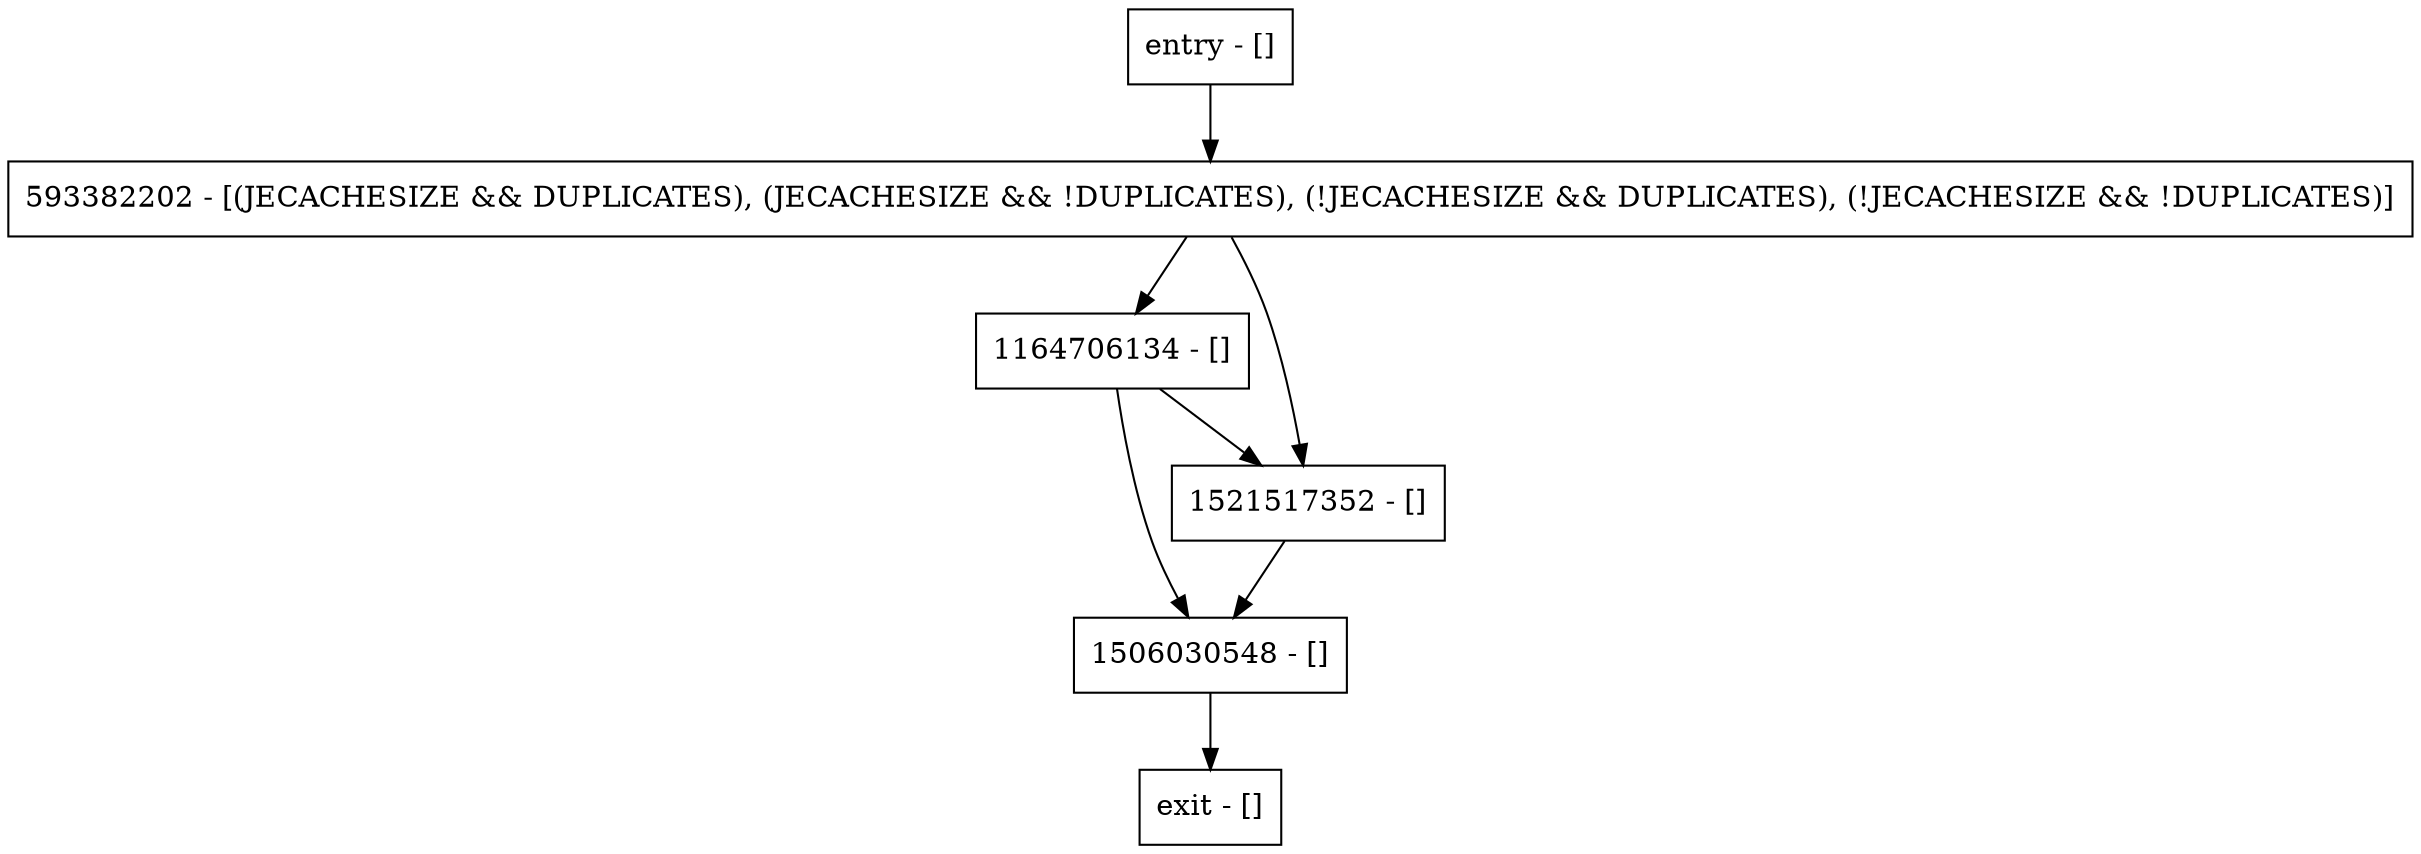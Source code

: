 digraph setLsn {
node [shape=record];
1164706134 [label="1164706134 - []"];
entry [label="entry - []"];
exit [label="exit - []"];
1506030548 [label="1506030548 - []"];
593382202 [label="593382202 - [(JECACHESIZE && DUPLICATES), (JECACHESIZE && !DUPLICATES), (!JECACHESIZE && DUPLICATES), (!JECACHESIZE && !DUPLICATES)]"];
1521517352 [label="1521517352 - []"];
entry;
exit;
1164706134 -> 1506030548;
1164706134 -> 1521517352;
entry -> 593382202;
1506030548 -> exit;
593382202 -> 1164706134;
593382202 -> 1521517352;
1521517352 -> 1506030548;
}
